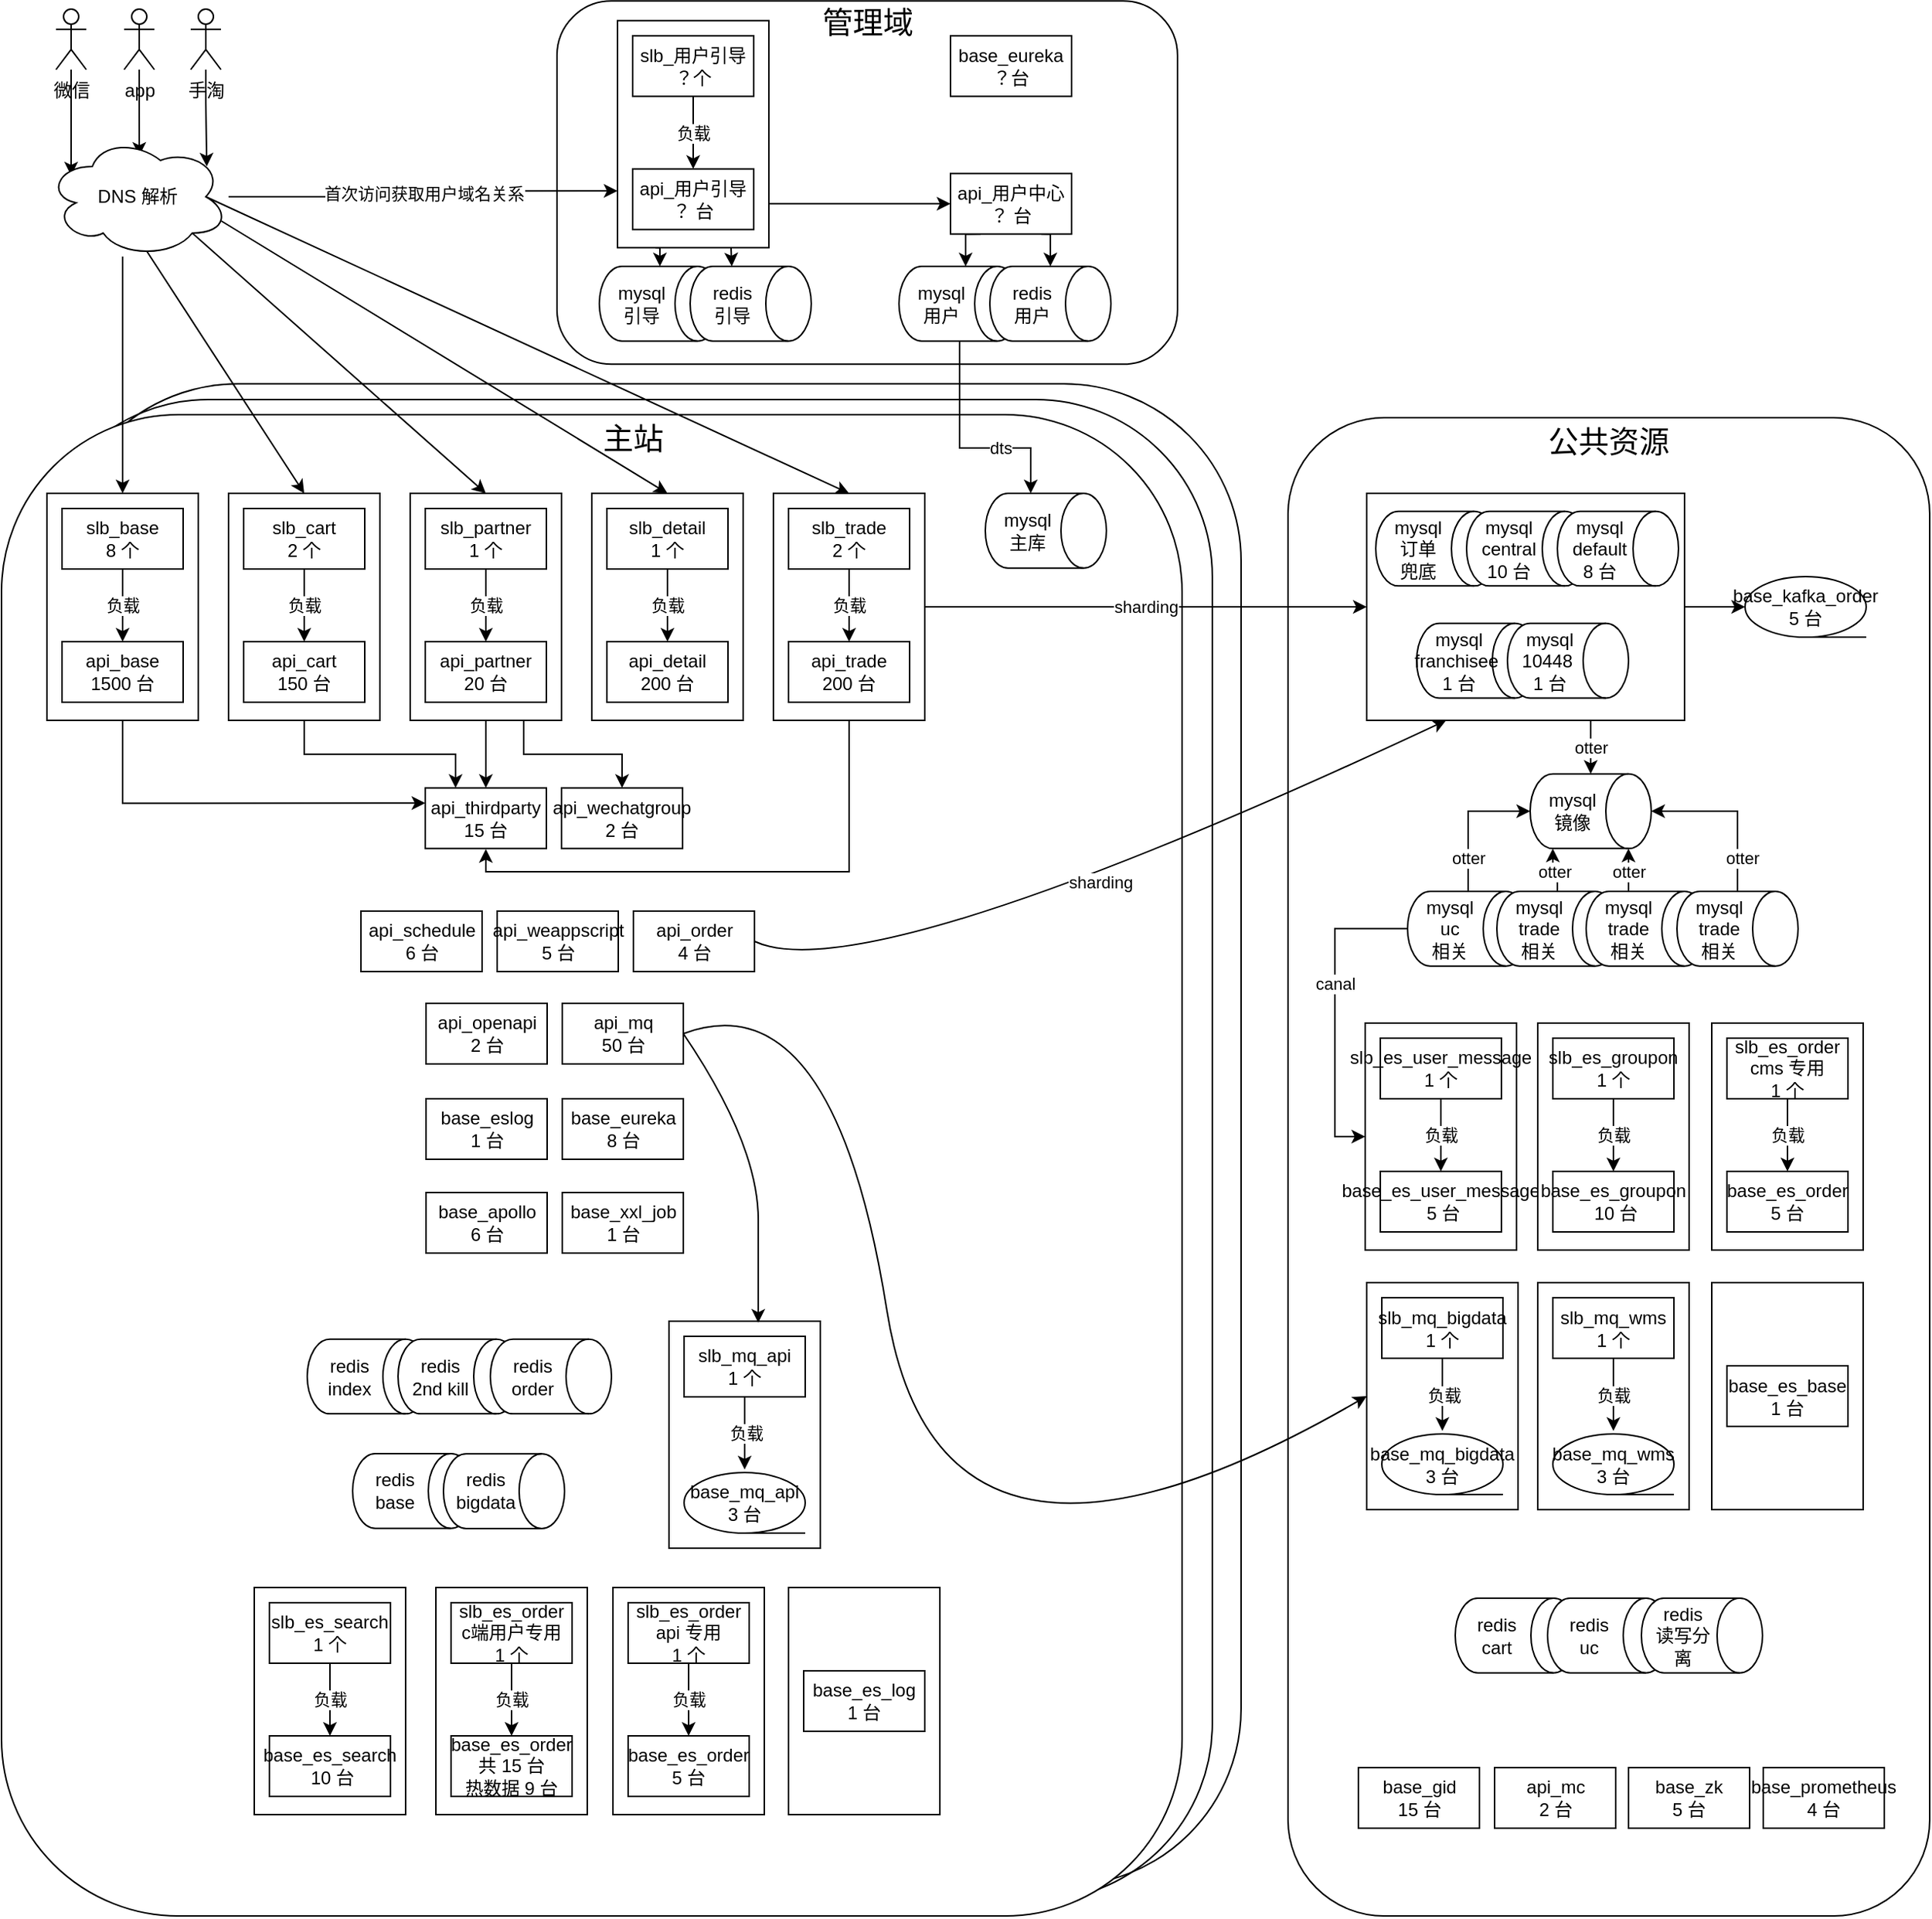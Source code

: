 <mxfile version="14.1.8" type="device"><diagram id="a57RI5fv_OcqidGW07N1" name="第 1 页"><mxGraphModel dx="434" dy="3638" grid="1" gridSize="10" guides="1" tooltips="1" connect="1" arrows="1" fold="1" page="1" pageScale="1" pageWidth="4681" pageHeight="3300" math="0" shadow="0"><root><mxCell id="0"/><mxCell id="1" parent="0"/><mxCell id="tDLRPtOJpdedelSxTpPH-232" value="" style="rounded=1;whiteSpace=wrap;html=1;strokeWidth=1;fillColor=none;" parent="1" vertex="1"><mxGeometry x="119" y="117.67" width="780" height="992.33" as="geometry"/></mxCell><mxCell id="tDLRPtOJpdedelSxTpPH-231" value="" style="rounded=1;whiteSpace=wrap;html=1;strokeWidth=1;fillColor=none;" parent="1" vertex="1"><mxGeometry x="100" y="128" width="780" height="992" as="geometry"/></mxCell><mxCell id="tDLRPtOJpdedelSxTpPH-229" value="" style="rounded=1;whiteSpace=wrap;html=1;strokeWidth=1;" parent="1" vertex="1"><mxGeometry x="80" y="138" width="780" height="992" as="geometry"/></mxCell><mxCell id="tDLRPtOJpdedelSxTpPH-225" value="" style="rounded=1;whiteSpace=wrap;html=1;strokeWidth=1;" parent="1" vertex="1"><mxGeometry x="930" y="140" width="424" height="990" as="geometry"/></mxCell><mxCell id="tDLRPtOJpdedelSxTpPH-36" value="" style="group" parent="1" vertex="1" connectable="0"><mxGeometry x="982" y="190" width="210" height="150" as="geometry"/></mxCell><mxCell id="tDLRPtOJpdedelSxTpPH-34" value="" style="rounded=0;whiteSpace=wrap;html=1;" parent="tDLRPtOJpdedelSxTpPH-36" vertex="1"><mxGeometry width="210" height="150" as="geometry"/></mxCell><mxCell id="tDLRPtOJpdedelSxTpPH-29" value="mysql&lt;br&gt;订单&lt;br&gt;兜底" style="shape=cylinder3;whiteSpace=wrap;html=1;boundedLbl=1;backgroundOutline=1;size=15;direction=south;" parent="tDLRPtOJpdedelSxTpPH-36" vertex="1"><mxGeometry x="6" y="11.842" width="80" height="49.342" as="geometry"/></mxCell><mxCell id="tDLRPtOJpdedelSxTpPH-30" value="mysql&lt;br&gt;central&lt;br&gt;10 台" style="shape=cylinder3;whiteSpace=wrap;html=1;boundedLbl=1;backgroundOutline=1;size=15;direction=south;" parent="tDLRPtOJpdedelSxTpPH-36" vertex="1"><mxGeometry x="66" y="11.842" width="80" height="49.342" as="geometry"/></mxCell><mxCell id="tDLRPtOJpdedelSxTpPH-31" value="mysql&lt;br&gt;default &lt;br&gt;8 台" style="shape=cylinder3;whiteSpace=wrap;html=1;boundedLbl=1;backgroundOutline=1;size=15;direction=south;" parent="tDLRPtOJpdedelSxTpPH-36" vertex="1"><mxGeometry x="126" y="11.842" width="80" height="49.342" as="geometry"/></mxCell><mxCell id="tDLRPtOJpdedelSxTpPH-32" value="mysql&lt;br&gt;franchisee&amp;nbsp;&lt;br&gt;1 台" style="shape=cylinder3;whiteSpace=wrap;html=1;boundedLbl=1;backgroundOutline=1;size=15;direction=south;" parent="tDLRPtOJpdedelSxTpPH-36" vertex="1"><mxGeometry x="33" y="85.855" width="80" height="49.342" as="geometry"/></mxCell><mxCell id="tDLRPtOJpdedelSxTpPH-33" value="mysql&lt;br&gt;10448&amp;nbsp;&lt;br&gt;1 台" style="shape=cylinder3;whiteSpace=wrap;html=1;boundedLbl=1;backgroundOutline=1;size=15;direction=south;" parent="tDLRPtOJpdedelSxTpPH-36" vertex="1"><mxGeometry x="93" y="85.855" width="80" height="49.342" as="geometry"/></mxCell><mxCell id="tDLRPtOJpdedelSxTpPH-37" value="" style="group" parent="1" vertex="1" connectable="0"><mxGeometry x="110" y="190" width="100" height="150" as="geometry"/></mxCell><mxCell id="tDLRPtOJpdedelSxTpPH-1" value="" style="rounded=0;whiteSpace=wrap;html=1;" parent="tDLRPtOJpdedelSxTpPH-37" vertex="1"><mxGeometry width="100" height="150" as="geometry"/></mxCell><mxCell id="tDLRPtOJpdedelSxTpPH-4" value="slb_base&lt;br&gt;8 个" style="rounded=0;whiteSpace=wrap;html=1;" parent="tDLRPtOJpdedelSxTpPH-37" vertex="1"><mxGeometry x="10" y="10" width="80" height="40" as="geometry"/></mxCell><mxCell id="tDLRPtOJpdedelSxTpPH-5" value="api_base&lt;br&gt;1500 台" style="rounded=0;whiteSpace=wrap;html=1;" parent="tDLRPtOJpdedelSxTpPH-37" vertex="1"><mxGeometry x="10" y="98" width="80" height="40" as="geometry"/></mxCell><mxCell id="tDLRPtOJpdedelSxTpPH-7" value="负载" style="edgeStyle=orthogonalEdgeStyle;rounded=0;orthogonalLoop=1;jettySize=auto;html=1;exitX=0.5;exitY=1;exitDx=0;exitDy=0;" parent="tDLRPtOJpdedelSxTpPH-37" source="tDLRPtOJpdedelSxTpPH-4" target="tDLRPtOJpdedelSxTpPH-5" edge="1"><mxGeometry relative="1" as="geometry"/></mxCell><mxCell id="tDLRPtOJpdedelSxTpPH-38" value="" style="group" parent="1" vertex="1" connectable="0"><mxGeometry x="230" y="190" width="100" height="150" as="geometry"/></mxCell><mxCell id="tDLRPtOJpdedelSxTpPH-17" value="" style="rounded=0;whiteSpace=wrap;html=1;" parent="tDLRPtOJpdedelSxTpPH-38" vertex="1"><mxGeometry width="100" height="150" as="geometry"/></mxCell><mxCell id="tDLRPtOJpdedelSxTpPH-19" value="slb_cart&lt;br&gt;2 个" style="rounded=0;whiteSpace=wrap;html=1;" parent="tDLRPtOJpdedelSxTpPH-38" vertex="1"><mxGeometry x="10" y="10" width="80" height="40" as="geometry"/></mxCell><mxCell id="tDLRPtOJpdedelSxTpPH-20" value="api_cart&lt;br&gt;150 台" style="rounded=0;whiteSpace=wrap;html=1;" parent="tDLRPtOJpdedelSxTpPH-38" vertex="1"><mxGeometry x="10" y="98" width="80" height="40" as="geometry"/></mxCell><mxCell id="tDLRPtOJpdedelSxTpPH-18" value="负载" style="edgeStyle=orthogonalEdgeStyle;rounded=0;orthogonalLoop=1;jettySize=auto;html=1;exitX=0.5;exitY=1;exitDx=0;exitDy=0;" parent="tDLRPtOJpdedelSxTpPH-38" source="tDLRPtOJpdedelSxTpPH-19" target="tDLRPtOJpdedelSxTpPH-20" edge="1"><mxGeometry relative="1" as="geometry"/></mxCell><mxCell id="tDLRPtOJpdedelSxTpPH-39" value="" style="group" parent="1" vertex="1" connectable="0"><mxGeometry x="350" y="190" width="100" height="150" as="geometry"/></mxCell><mxCell id="tDLRPtOJpdedelSxTpPH-21" value="" style="rounded=0;whiteSpace=wrap;html=1;" parent="tDLRPtOJpdedelSxTpPH-39" vertex="1"><mxGeometry width="100" height="150" as="geometry"/></mxCell><mxCell id="tDLRPtOJpdedelSxTpPH-23" value="slb_partner&lt;br&gt;1 个" style="rounded=0;whiteSpace=wrap;html=1;" parent="tDLRPtOJpdedelSxTpPH-39" vertex="1"><mxGeometry x="10" y="10" width="80" height="40" as="geometry"/></mxCell><mxCell id="tDLRPtOJpdedelSxTpPH-24" value="api_partner&lt;br&gt;20 台" style="rounded=0;whiteSpace=wrap;html=1;" parent="tDLRPtOJpdedelSxTpPH-39" vertex="1"><mxGeometry x="10" y="98" width="80" height="40" as="geometry"/></mxCell><mxCell id="tDLRPtOJpdedelSxTpPH-22" value="负载" style="edgeStyle=orthogonalEdgeStyle;rounded=0;orthogonalLoop=1;jettySize=auto;html=1;exitX=0.5;exitY=1;exitDx=0;exitDy=0;" parent="tDLRPtOJpdedelSxTpPH-39" source="tDLRPtOJpdedelSxTpPH-23" target="tDLRPtOJpdedelSxTpPH-24" edge="1"><mxGeometry relative="1" as="geometry"/></mxCell><mxCell id="tDLRPtOJpdedelSxTpPH-40" value="" style="group" parent="1" vertex="1" connectable="0"><mxGeometry x="470" y="190" width="100" height="150" as="geometry"/></mxCell><mxCell id="tDLRPtOJpdedelSxTpPH-25" value="" style="rounded=0;whiteSpace=wrap;html=1;" parent="tDLRPtOJpdedelSxTpPH-40" vertex="1"><mxGeometry width="100" height="150" as="geometry"/></mxCell><mxCell id="tDLRPtOJpdedelSxTpPH-27" value="slb_detail&lt;br&gt;1 个" style="rounded=0;whiteSpace=wrap;html=1;" parent="tDLRPtOJpdedelSxTpPH-40" vertex="1"><mxGeometry x="10" y="10" width="80" height="40" as="geometry"/></mxCell><mxCell id="tDLRPtOJpdedelSxTpPH-28" value="api_detail&lt;br&gt;200 台" style="rounded=0;whiteSpace=wrap;html=1;" parent="tDLRPtOJpdedelSxTpPH-40" vertex="1"><mxGeometry x="10" y="98" width="80" height="40" as="geometry"/></mxCell><mxCell id="tDLRPtOJpdedelSxTpPH-26" value="负载" style="edgeStyle=orthogonalEdgeStyle;rounded=0;orthogonalLoop=1;jettySize=auto;html=1;exitX=0.5;exitY=1;exitDx=0;exitDy=0;" parent="tDLRPtOJpdedelSxTpPH-40" source="tDLRPtOJpdedelSxTpPH-27" target="tDLRPtOJpdedelSxTpPH-28" edge="1"><mxGeometry relative="1" as="geometry"/></mxCell><mxCell id="tDLRPtOJpdedelSxTpPH-41" value="" style="group" parent="1" vertex="1" connectable="0"><mxGeometry x="590" y="190" width="100" height="150" as="geometry"/></mxCell><mxCell id="tDLRPtOJpdedelSxTpPH-13" value="" style="rounded=0;whiteSpace=wrap;html=1;" parent="tDLRPtOJpdedelSxTpPH-41" vertex="1"><mxGeometry width="100" height="150" as="geometry"/></mxCell><mxCell id="tDLRPtOJpdedelSxTpPH-15" value="slb_trade&lt;br&gt;2 个" style="rounded=0;whiteSpace=wrap;html=1;" parent="tDLRPtOJpdedelSxTpPH-41" vertex="1"><mxGeometry x="10" y="10" width="80" height="40" as="geometry"/></mxCell><mxCell id="tDLRPtOJpdedelSxTpPH-16" value="api_trade&lt;br&gt;200 台" style="rounded=0;whiteSpace=wrap;html=1;" parent="tDLRPtOJpdedelSxTpPH-41" vertex="1"><mxGeometry x="10" y="98" width="80" height="40" as="geometry"/></mxCell><mxCell id="tDLRPtOJpdedelSxTpPH-14" value="负载" style="edgeStyle=orthogonalEdgeStyle;rounded=0;orthogonalLoop=1;jettySize=auto;html=1;exitX=0.5;exitY=1;exitDx=0;exitDy=0;" parent="tDLRPtOJpdedelSxTpPH-41" source="tDLRPtOJpdedelSxTpPH-15" target="tDLRPtOJpdedelSxTpPH-16" edge="1"><mxGeometry relative="1" as="geometry"/></mxCell><mxCell id="tDLRPtOJpdedelSxTpPH-42" value="sharding" style="endArrow=classic;html=1;exitX=1;exitY=0.5;exitDx=0;exitDy=0;horizontal=1;labelPosition=center;verticalLabelPosition=middle;align=center;verticalAlign=middle;" parent="1" source="tDLRPtOJpdedelSxTpPH-13" target="tDLRPtOJpdedelSxTpPH-34" edge="1"><mxGeometry width="50" height="50" relative="1" as="geometry"><mxPoint x="640" y="370" as="sourcePoint"/><mxPoint x="690" y="320" as="targetPoint"/></mxGeometry></mxCell><mxCell id="tDLRPtOJpdedelSxTpPH-51" value="api_schedule&lt;br&gt;6 台" style="rounded=0;whiteSpace=wrap;html=1;" parent="1" vertex="1"><mxGeometry x="317.5" y="466" width="80" height="40" as="geometry"/></mxCell><mxCell id="tDLRPtOJpdedelSxTpPH-54" value="api_weappscript&lt;br&gt;5 台" style="rounded=0;whiteSpace=wrap;html=1;" parent="1" vertex="1"><mxGeometry x="407.5" y="466" width="80" height="40" as="geometry"/></mxCell><mxCell id="tDLRPtOJpdedelSxTpPH-55" value="api_mq&lt;br&gt;50 台" style="rounded=0;whiteSpace=wrap;html=1;" parent="1" vertex="1"><mxGeometry x="450.5" y="527" width="80" height="40" as="geometry"/></mxCell><mxCell id="tDLRPtOJpdedelSxTpPH-57" value="api_order&lt;br&gt;4 台" style="rounded=0;whiteSpace=wrap;html=1;" parent="1" vertex="1"><mxGeometry x="497.5" y="466" width="80" height="40" as="geometry"/></mxCell><mxCell id="tDLRPtOJpdedelSxTpPH-58" value="api_openapi&lt;br&gt;2 台" style="rounded=0;whiteSpace=wrap;html=1;" parent="1" vertex="1"><mxGeometry x="360.5" y="527" width="80" height="40" as="geometry"/></mxCell><mxCell id="tDLRPtOJpdedelSxTpPH-59" value="base_gid&lt;br&gt;15 台" style="rounded=0;whiteSpace=wrap;html=1;" parent="1" vertex="1"><mxGeometry x="976.5" y="1032" width="80" height="40" as="geometry"/></mxCell><mxCell id="tDLRPtOJpdedelSxTpPH-60" value="api_thirdparty&lt;br&gt;15 台" style="rounded=0;whiteSpace=wrap;html=1;" parent="1" vertex="1"><mxGeometry x="360" y="384.67" width="80" height="40" as="geometry"/></mxCell><mxCell id="tDLRPtOJpdedelSxTpPH-61" value="api_wechatgroup&lt;br&gt;2 台" style="rounded=0;whiteSpace=wrap;html=1;" parent="1" vertex="1"><mxGeometry x="450" y="384.67" width="80" height="40" as="geometry"/></mxCell><mxCell id="tDLRPtOJpdedelSxTpPH-62" value="" style="group" parent="1" vertex="1" connectable="0"><mxGeometry x="367" y="913" width="100" height="150" as="geometry"/></mxCell><mxCell id="tDLRPtOJpdedelSxTpPH-63" value="" style="rounded=0;whiteSpace=wrap;html=1;" parent="tDLRPtOJpdedelSxTpPH-62" vertex="1"><mxGeometry width="100" height="150" as="geometry"/></mxCell><mxCell id="tDLRPtOJpdedelSxTpPH-64" value="slb_es_order&lt;br&gt;c端用户专用&lt;br&gt;1 个" style="rounded=0;whiteSpace=wrap;html=1;" parent="tDLRPtOJpdedelSxTpPH-62" vertex="1"><mxGeometry x="10" y="10" width="80" height="40" as="geometry"/></mxCell><mxCell id="tDLRPtOJpdedelSxTpPH-65" value="base_es_order&lt;br&gt;共 15 台&lt;br&gt;热数据 9 台" style="rounded=0;whiteSpace=wrap;html=1;" parent="tDLRPtOJpdedelSxTpPH-62" vertex="1"><mxGeometry x="10" y="98" width="80" height="40" as="geometry"/></mxCell><mxCell id="tDLRPtOJpdedelSxTpPH-66" value="负载" style="edgeStyle=orthogonalEdgeStyle;rounded=0;orthogonalLoop=1;jettySize=auto;html=1;exitX=0.5;exitY=1;exitDx=0;exitDy=0;" parent="tDLRPtOJpdedelSxTpPH-62" source="tDLRPtOJpdedelSxTpPH-64" target="tDLRPtOJpdedelSxTpPH-65" edge="1"><mxGeometry relative="1" as="geometry"/></mxCell><mxCell id="tDLRPtOJpdedelSxTpPH-68" value="mysql&lt;br&gt;主库" style="shape=cylinder3;whiteSpace=wrap;html=1;boundedLbl=1;backgroundOutline=1;size=15;direction=south;" parent="1" vertex="1"><mxGeometry x="730" y="190.002" width="80" height="49.342" as="geometry"/></mxCell><mxCell id="tDLRPtOJpdedelSxTpPH-236" style="edgeStyle=orthogonalEdgeStyle;rounded=0;orthogonalLoop=1;jettySize=auto;html=1;entryX=0;entryY=0.5;entryDx=0;entryDy=0;" parent="1" source="tDLRPtOJpdedelSxTpPH-69" target="tDLRPtOJpdedelSxTpPH-77" edge="1"><mxGeometry relative="1" as="geometry"><Array as="points"><mxPoint x="961" y="478"/><mxPoint x="961" y="615"/></Array></mxGeometry></mxCell><mxCell id="tDLRPtOJpdedelSxTpPH-237" value="canal" style="edgeLabel;html=1;align=center;verticalAlign=middle;resizable=0;points=[];" parent="tDLRPtOJpdedelSxTpPH-236" vertex="1" connectable="0"><mxGeometry x="-0.172" relative="1" as="geometry"><mxPoint y="-0.7" as="offset"/></mxGeometry></mxCell><mxCell id="LO3yvrlRxjAfo1sC92Jg-7" value="otter" style="edgeStyle=orthogonalEdgeStyle;rounded=0;orthogonalLoop=1;jettySize=auto;html=1;exitX=0;exitY=0.5;exitDx=0;exitDy=0;exitPerimeter=0;entryX=0.5;entryY=1;entryDx=0;entryDy=0;entryPerimeter=0;" parent="1" source="tDLRPtOJpdedelSxTpPH-69" target="tDLRPtOJpdedelSxTpPH-139" edge="1"><mxGeometry x="-0.51" relative="1" as="geometry"><mxPoint y="1" as="offset"/></mxGeometry></mxCell><mxCell id="tDLRPtOJpdedelSxTpPH-69" value="mysql&lt;br&gt;uc&lt;br&gt;相关" style="shape=cylinder3;whiteSpace=wrap;html=1;boundedLbl=1;backgroundOutline=1;size=15;direction=south;" parent="1" vertex="1"><mxGeometry x="1009" y="453.002" width="80" height="49.342" as="geometry"/></mxCell><mxCell id="LO3yvrlRxjAfo1sC92Jg-9" value="otter" style="edgeStyle=orthogonalEdgeStyle;rounded=0;orthogonalLoop=1;jettySize=auto;html=1;exitX=0;exitY=0.5;exitDx=0;exitDy=0;exitPerimeter=0;entryX=1;entryY=1;entryDx=0;entryDy=-15;entryPerimeter=0;" parent="1" source="tDLRPtOJpdedelSxTpPH-70" target="tDLRPtOJpdedelSxTpPH-139" edge="1"><mxGeometry relative="1" as="geometry"><Array as="points"><mxPoint x="1108" y="440"/><mxPoint x="1105" y="440"/></Array></mxGeometry></mxCell><mxCell id="tDLRPtOJpdedelSxTpPH-70" value="mysql&lt;br&gt;trade&lt;br&gt;相关" style="shape=cylinder3;whiteSpace=wrap;html=1;boundedLbl=1;backgroundOutline=1;size=15;direction=south;" parent="1" vertex="1"><mxGeometry x="1068" y="453.002" width="80" height="49.342" as="geometry"/></mxCell><mxCell id="tDLRPtOJpdedelSxTpPH-71" value="" style="group" parent="1" vertex="1" connectable="0"><mxGeometry x="247" y="913" width="100" height="150" as="geometry"/></mxCell><mxCell id="tDLRPtOJpdedelSxTpPH-72" value="" style="rounded=0;whiteSpace=wrap;html=1;" parent="tDLRPtOJpdedelSxTpPH-71" vertex="1"><mxGeometry width="100" height="150" as="geometry"/></mxCell><mxCell id="tDLRPtOJpdedelSxTpPH-73" value="slb_es_search&lt;br&gt;1 个" style="rounded=0;whiteSpace=wrap;html=1;" parent="tDLRPtOJpdedelSxTpPH-71" vertex="1"><mxGeometry x="10" y="10" width="80" height="40" as="geometry"/></mxCell><mxCell id="tDLRPtOJpdedelSxTpPH-74" value="base_es_search&lt;br&gt;&amp;nbsp;10 台" style="rounded=0;whiteSpace=wrap;html=1;" parent="tDLRPtOJpdedelSxTpPH-71" vertex="1"><mxGeometry x="10" y="98" width="80" height="40" as="geometry"/></mxCell><mxCell id="tDLRPtOJpdedelSxTpPH-75" value="负载" style="edgeStyle=orthogonalEdgeStyle;rounded=0;orthogonalLoop=1;jettySize=auto;html=1;exitX=0.5;exitY=1;exitDx=0;exitDy=0;" parent="tDLRPtOJpdedelSxTpPH-71" source="tDLRPtOJpdedelSxTpPH-73" target="tDLRPtOJpdedelSxTpPH-74" edge="1"><mxGeometry relative="1" as="geometry"/></mxCell><mxCell id="tDLRPtOJpdedelSxTpPH-76" value="" style="group" parent="1" vertex="1" connectable="0"><mxGeometry x="981" y="540" width="100" height="150" as="geometry"/></mxCell><mxCell id="LO3yvrlRxjAfo1sC92Jg-14" value="" style="group" parent="tDLRPtOJpdedelSxTpPH-76" vertex="1" connectable="0"><mxGeometry width="100" height="150" as="geometry"/></mxCell><mxCell id="tDLRPtOJpdedelSxTpPH-77" value="" style="rounded=0;whiteSpace=wrap;html=1;" parent="LO3yvrlRxjAfo1sC92Jg-14" vertex="1"><mxGeometry width="100" height="150" as="geometry"/></mxCell><mxCell id="tDLRPtOJpdedelSxTpPH-78" value="slb_es_user_message&lt;br&gt;1 个" style="rounded=0;whiteSpace=wrap;html=1;" parent="LO3yvrlRxjAfo1sC92Jg-14" vertex="1"><mxGeometry x="10" y="10" width="80" height="40" as="geometry"/></mxCell><mxCell id="tDLRPtOJpdedelSxTpPH-79" value="base_es_user_message&lt;br&gt;&amp;nbsp;5 台" style="rounded=0;whiteSpace=wrap;html=1;" parent="LO3yvrlRxjAfo1sC92Jg-14" vertex="1"><mxGeometry x="10" y="98" width="80" height="40" as="geometry"/></mxCell><mxCell id="tDLRPtOJpdedelSxTpPH-80" value="负载" style="edgeStyle=orthogonalEdgeStyle;rounded=0;orthogonalLoop=1;jettySize=auto;html=1;exitX=0.5;exitY=1;exitDx=0;exitDy=0;" parent="LO3yvrlRxjAfo1sC92Jg-14" source="tDLRPtOJpdedelSxTpPH-78" target="tDLRPtOJpdedelSxTpPH-79" edge="1"><mxGeometry relative="1" as="geometry"/></mxCell><mxCell id="tDLRPtOJpdedelSxTpPH-82" value="" style="group" parent="1" vertex="1" connectable="0"><mxGeometry x="1095" y="540" width="100" height="150" as="geometry"/></mxCell><mxCell id="LO3yvrlRxjAfo1sC92Jg-15" value="" style="group" parent="tDLRPtOJpdedelSxTpPH-82" vertex="1" connectable="0"><mxGeometry width="100" height="150" as="geometry"/></mxCell><mxCell id="tDLRPtOJpdedelSxTpPH-83" value="" style="rounded=0;whiteSpace=wrap;html=1;" parent="LO3yvrlRxjAfo1sC92Jg-15" vertex="1"><mxGeometry width="100" height="150" as="geometry"/></mxCell><mxCell id="tDLRPtOJpdedelSxTpPH-84" value="slb_es_groupon&lt;br&gt;1 个" style="rounded=0;whiteSpace=wrap;html=1;" parent="LO3yvrlRxjAfo1sC92Jg-15" vertex="1"><mxGeometry x="10" y="10" width="80" height="40" as="geometry"/></mxCell><mxCell id="tDLRPtOJpdedelSxTpPH-85" value="base_es_groupon&lt;br&gt;&amp;nbsp;10 台" style="rounded=0;whiteSpace=wrap;html=1;" parent="LO3yvrlRxjAfo1sC92Jg-15" vertex="1"><mxGeometry x="10" y="98" width="80" height="40" as="geometry"/></mxCell><mxCell id="tDLRPtOJpdedelSxTpPH-86" value="负载" style="edgeStyle=orthogonalEdgeStyle;rounded=0;orthogonalLoop=1;jettySize=auto;html=1;exitX=0.5;exitY=1;exitDx=0;exitDy=0;" parent="LO3yvrlRxjAfo1sC92Jg-15" source="tDLRPtOJpdedelSxTpPH-84" target="tDLRPtOJpdedelSxTpPH-85" edge="1"><mxGeometry relative="1" as="geometry"/></mxCell><mxCell id="tDLRPtOJpdedelSxTpPH-87" value="base_apollo&lt;br&gt;6 台" style="rounded=0;whiteSpace=wrap;html=1;" parent="1" vertex="1"><mxGeometry x="360.5" y="652" width="80" height="40" as="geometry"/></mxCell><mxCell id="tDLRPtOJpdedelSxTpPH-88" value="base_xxl_job&lt;br&gt;1 台" style="rounded=0;whiteSpace=wrap;html=1;" parent="1" vertex="1"><mxGeometry x="450.5" y="652" width="80" height="40" as="geometry"/></mxCell><mxCell id="tDLRPtOJpdedelSxTpPH-90" value="base_eureka&lt;br&gt;8 台" style="rounded=0;whiteSpace=wrap;html=1;" parent="1" vertex="1"><mxGeometry x="450.5" y="590" width="80" height="40" as="geometry"/></mxCell><mxCell id="tDLRPtOJpdedelSxTpPH-91" value="base_eslog&lt;br&gt;1 台" style="rounded=0;whiteSpace=wrap;html=1;" parent="1" vertex="1"><mxGeometry x="360.5" y="590" width="80" height="40" as="geometry"/></mxCell><mxCell id="tDLRPtOJpdedelSxTpPH-93" value="" style="group" parent="1" vertex="1" connectable="0"><mxGeometry x="672" y="917" width="100" height="150" as="geometry"/></mxCell><mxCell id="LO3yvrlRxjAfo1sC92Jg-1" value="" style="group" parent="tDLRPtOJpdedelSxTpPH-93" vertex="1" connectable="0"><mxGeometry x="-151" y="-180" width="100" height="150" as="geometry"/></mxCell><mxCell id="tDLRPtOJpdedelSxTpPH-94" value="" style="rounded=0;whiteSpace=wrap;html=1;" parent="LO3yvrlRxjAfo1sC92Jg-1" vertex="1"><mxGeometry width="100" height="150" as="geometry"/></mxCell><mxCell id="tDLRPtOJpdedelSxTpPH-95" value="slb_mq_api&lt;br&gt;1 个" style="rounded=0;whiteSpace=wrap;html=1;" parent="LO3yvrlRxjAfo1sC92Jg-1" vertex="1"><mxGeometry x="10" y="10" width="80" height="40" as="geometry"/></mxCell><mxCell id="tDLRPtOJpdedelSxTpPH-97" value="负载" style="edgeStyle=orthogonalEdgeStyle;rounded=0;orthogonalLoop=1;jettySize=auto;html=1;exitX=0.5;exitY=1;exitDx=0;exitDy=0;" parent="LO3yvrlRxjAfo1sC92Jg-1" source="tDLRPtOJpdedelSxTpPH-95" edge="1"><mxGeometry relative="1" as="geometry"><mxPoint x="50" y="98" as="targetPoint"/></mxGeometry></mxCell><mxCell id="tDLRPtOJpdedelSxTpPH-109" value="&lt;span&gt;base_mq_api&lt;/span&gt;&lt;br&gt;&lt;span&gt;3 台&lt;/span&gt;" style="strokeWidth=1;html=1;shape=mxgraph.flowchart.sequential_data;whiteSpace=wrap;" parent="LO3yvrlRxjAfo1sC92Jg-1" vertex="1"><mxGeometry x="10" y="100" width="80" height="40" as="geometry"/></mxCell><mxCell id="tDLRPtOJpdedelSxTpPH-99" value="" style="group" parent="1" vertex="1" connectable="0"><mxGeometry x="1095" y="711.52" width="100" height="150" as="geometry"/></mxCell><mxCell id="tDLRPtOJpdedelSxTpPH-100" value="" style="rounded=0;whiteSpace=wrap;html=1;" parent="tDLRPtOJpdedelSxTpPH-99" vertex="1"><mxGeometry width="100" height="150" as="geometry"/></mxCell><mxCell id="tDLRPtOJpdedelSxTpPH-101" value="slb_mq_wms&lt;br&gt;1 个" style="rounded=0;whiteSpace=wrap;html=1;" parent="tDLRPtOJpdedelSxTpPH-99" vertex="1"><mxGeometry x="10" y="10" width="80" height="40" as="geometry"/></mxCell><mxCell id="tDLRPtOJpdedelSxTpPH-103" value="负载" style="edgeStyle=orthogonalEdgeStyle;rounded=0;orthogonalLoop=1;jettySize=auto;html=1;exitX=0.5;exitY=1;exitDx=0;exitDy=0;" parent="tDLRPtOJpdedelSxTpPH-99" source="tDLRPtOJpdedelSxTpPH-101" edge="1"><mxGeometry relative="1" as="geometry"><mxPoint x="50" y="98" as="targetPoint"/></mxGeometry></mxCell><mxCell id="tDLRPtOJpdedelSxTpPH-112" value="base_mq_wms&lt;br&gt;3 台" style="strokeWidth=1;html=1;shape=mxgraph.flowchart.sequential_data;whiteSpace=wrap;" parent="tDLRPtOJpdedelSxTpPH-99" vertex="1"><mxGeometry x="10" y="100" width="80" height="40" as="geometry"/></mxCell><mxCell id="tDLRPtOJpdedelSxTpPH-104" value="" style="group" parent="1" vertex="1" connectable="0"><mxGeometry x="982" y="711.5" width="100" height="167" as="geometry"/></mxCell><mxCell id="tDLRPtOJpdedelSxTpPH-105" value="" style="rounded=0;whiteSpace=wrap;html=1;" parent="tDLRPtOJpdedelSxTpPH-104" vertex="1"><mxGeometry width="100" height="150" as="geometry"/></mxCell><mxCell id="tDLRPtOJpdedelSxTpPH-106" value="slb_mq_bigdata&lt;br&gt;1 个" style="rounded=0;whiteSpace=wrap;html=1;" parent="tDLRPtOJpdedelSxTpPH-104" vertex="1"><mxGeometry x="10" y="10" width="80" height="40" as="geometry"/></mxCell><mxCell id="tDLRPtOJpdedelSxTpPH-108" value="负载" style="edgeStyle=orthogonalEdgeStyle;rounded=0;orthogonalLoop=1;jettySize=auto;html=1;exitX=0.5;exitY=1;exitDx=0;exitDy=0;" parent="tDLRPtOJpdedelSxTpPH-104" source="tDLRPtOJpdedelSxTpPH-106" edge="1"><mxGeometry relative="1" as="geometry"><mxPoint x="50" y="98" as="targetPoint"/></mxGeometry></mxCell><mxCell id="tDLRPtOJpdedelSxTpPH-113" value="base_mq_bigdata&lt;br&gt;3 台" style="strokeWidth=1;html=1;shape=mxgraph.flowchart.sequential_data;whiteSpace=wrap;" parent="tDLRPtOJpdedelSxTpPH-104" vertex="1"><mxGeometry x="10" y="100" width="80" height="40" as="geometry"/></mxCell><mxCell id="tDLRPtOJpdedelSxTpPH-139" value="mysql&lt;br&gt;镜像" style="shape=cylinder3;whiteSpace=wrap;html=1;boundedLbl=1;backgroundOutline=1;size=15;direction=south;" parent="1" vertex="1"><mxGeometry x="1090" y="375.332" width="80" height="49.342" as="geometry"/></mxCell><mxCell id="tDLRPtOJpdedelSxTpPH-147" value="" style="group" parent="1" vertex="1" connectable="0"><mxGeometry x="484" y="913" width="100" height="150" as="geometry"/></mxCell><mxCell id="tDLRPtOJpdedelSxTpPH-148" value="" style="rounded=0;whiteSpace=wrap;html=1;" parent="tDLRPtOJpdedelSxTpPH-147" vertex="1"><mxGeometry width="100" height="150" as="geometry"/></mxCell><mxCell id="tDLRPtOJpdedelSxTpPH-149" value="slb_es_order&lt;br&gt;api 专用&lt;br&gt;1 个" style="rounded=0;whiteSpace=wrap;html=1;" parent="tDLRPtOJpdedelSxTpPH-147" vertex="1"><mxGeometry x="10" y="10" width="80" height="40" as="geometry"/></mxCell><mxCell id="tDLRPtOJpdedelSxTpPH-150" value="base_es_order&lt;br&gt;5 台" style="rounded=0;whiteSpace=wrap;html=1;" parent="tDLRPtOJpdedelSxTpPH-147" vertex="1"><mxGeometry x="10" y="98" width="80" height="40" as="geometry"/></mxCell><mxCell id="tDLRPtOJpdedelSxTpPH-151" value="负载" style="edgeStyle=orthogonalEdgeStyle;rounded=0;orthogonalLoop=1;jettySize=auto;html=1;exitX=0.5;exitY=1;exitDx=0;exitDy=0;" parent="tDLRPtOJpdedelSxTpPH-147" source="tDLRPtOJpdedelSxTpPH-149" target="tDLRPtOJpdedelSxTpPH-150" edge="1"><mxGeometry relative="1" as="geometry"/></mxCell><mxCell id="tDLRPtOJpdedelSxTpPH-152" value="" style="group" parent="1" vertex="1" connectable="0"><mxGeometry x="1210" y="540" width="100" height="150" as="geometry"/></mxCell><mxCell id="tDLRPtOJpdedelSxTpPH-153" value="" style="rounded=0;whiteSpace=wrap;html=1;" parent="tDLRPtOJpdedelSxTpPH-152" vertex="1"><mxGeometry width="100" height="150" as="geometry"/></mxCell><mxCell id="tDLRPtOJpdedelSxTpPH-154" value="slb_es_order&lt;br&gt;cms 专用&lt;br&gt;1 个" style="rounded=0;whiteSpace=wrap;html=1;" parent="tDLRPtOJpdedelSxTpPH-152" vertex="1"><mxGeometry x="10" y="10" width="80" height="40" as="geometry"/></mxCell><mxCell id="tDLRPtOJpdedelSxTpPH-155" value="base_es_order&lt;br&gt;5 台" style="rounded=0;whiteSpace=wrap;html=1;" parent="tDLRPtOJpdedelSxTpPH-152" vertex="1"><mxGeometry x="10" y="98" width="80" height="40" as="geometry"/></mxCell><mxCell id="tDLRPtOJpdedelSxTpPH-156" value="负载" style="edgeStyle=orthogonalEdgeStyle;rounded=0;orthogonalLoop=1;jettySize=auto;html=1;exitX=0.5;exitY=1;exitDx=0;exitDy=0;" parent="tDLRPtOJpdedelSxTpPH-152" source="tDLRPtOJpdedelSxTpPH-154" target="tDLRPtOJpdedelSxTpPH-155" edge="1"><mxGeometry relative="1" as="geometry"/></mxCell><mxCell id="tDLRPtOJpdedelSxTpPH-158" value="&lt;span&gt;base_kafka_order&lt;/span&gt;&lt;br&gt;&lt;span&gt;5 台&lt;/span&gt;" style="strokeWidth=1;html=1;shape=mxgraph.flowchart.sequential_data;whiteSpace=wrap;" parent="1" vertex="1"><mxGeometry x="1232" y="245" width="80" height="40" as="geometry"/></mxCell><mxCell id="tDLRPtOJpdedelSxTpPH-159" style="edgeStyle=orthogonalEdgeStyle;rounded=0;orthogonalLoop=1;jettySize=auto;html=1;exitX=1;exitY=0.5;exitDx=0;exitDy=0;entryX=0;entryY=0.5;entryDx=0;entryDy=0;entryPerimeter=0;" parent="1" source="tDLRPtOJpdedelSxTpPH-34" target="tDLRPtOJpdedelSxTpPH-158" edge="1"><mxGeometry relative="1" as="geometry"/></mxCell><mxCell id="tDLRPtOJpdedelSxTpPH-168" style="edgeStyle=orthogonalEdgeStyle;rounded=0;orthogonalLoop=1;jettySize=auto;html=1;exitX=0.5;exitY=1;exitDx=0;exitDy=0;entryX=0;entryY=0.25;entryDx=0;entryDy=0;" parent="1" source="tDLRPtOJpdedelSxTpPH-1" target="tDLRPtOJpdedelSxTpPH-60" edge="1"><mxGeometry relative="1" as="geometry"/></mxCell><mxCell id="tDLRPtOJpdedelSxTpPH-169" style="edgeStyle=orthogonalEdgeStyle;rounded=0;orthogonalLoop=1;jettySize=auto;html=1;exitX=0.5;exitY=1;exitDx=0;exitDy=0;entryX=0.25;entryY=0;entryDx=0;entryDy=0;" parent="1" source="tDLRPtOJpdedelSxTpPH-17" target="tDLRPtOJpdedelSxTpPH-60" edge="1"><mxGeometry relative="1" as="geometry"/></mxCell><mxCell id="tDLRPtOJpdedelSxTpPH-171" style="edgeStyle=orthogonalEdgeStyle;rounded=0;orthogonalLoop=1;jettySize=auto;html=1;exitX=0.5;exitY=1;exitDx=0;exitDy=0;entryX=0.5;entryY=0;entryDx=0;entryDy=0;" parent="1" source="tDLRPtOJpdedelSxTpPH-21" target="tDLRPtOJpdedelSxTpPH-60" edge="1"><mxGeometry relative="1" as="geometry"/></mxCell><mxCell id="tDLRPtOJpdedelSxTpPH-173" style="edgeStyle=orthogonalEdgeStyle;rounded=0;orthogonalLoop=1;jettySize=auto;html=1;exitX=0.75;exitY=1;exitDx=0;exitDy=0;" parent="1" source="tDLRPtOJpdedelSxTpPH-13" edge="1"><mxGeometry relative="1" as="geometry"><mxPoint x="400" y="425" as="targetPoint"/><Array as="points"><mxPoint x="640" y="340"/><mxPoint x="640" y="440"/><mxPoint x="400" y="440"/></Array></mxGeometry></mxCell><mxCell id="tDLRPtOJpdedelSxTpPH-174" style="edgeStyle=orthogonalEdgeStyle;rounded=0;orthogonalLoop=1;jettySize=auto;html=1;exitX=0.75;exitY=1;exitDx=0;exitDy=0;entryX=0.5;entryY=0;entryDx=0;entryDy=0;" parent="1" source="tDLRPtOJpdedelSxTpPH-21" target="tDLRPtOJpdedelSxTpPH-61" edge="1"><mxGeometry relative="1" as="geometry"/></mxCell><mxCell id="tDLRPtOJpdedelSxTpPH-176" value="sharding" style="curved=1;endArrow=classic;html=1;exitX=1;exitY=0.5;exitDx=0;exitDy=0;entryX=0.25;entryY=1;entryDx=0;entryDy=0;" parent="1" source="tDLRPtOJpdedelSxTpPH-57" target="tDLRPtOJpdedelSxTpPH-34" edge="1"><mxGeometry width="50" height="50" relative="1" as="geometry"><mxPoint x="620" y="550" as="sourcePoint"/><mxPoint x="670" y="500" as="targetPoint"/><Array as="points"><mxPoint x="650" y="520"/></Array></mxGeometry></mxCell><mxCell id="tDLRPtOJpdedelSxTpPH-177" value="" style="curved=1;endArrow=classic;html=1;exitX=1;exitY=0.5;exitDx=0;exitDy=0;entryX=0.59;entryY=0.007;entryDx=0;entryDy=0;entryPerimeter=0;" parent="1" source="tDLRPtOJpdedelSxTpPH-55" target="tDLRPtOJpdedelSxTpPH-94" edge="1"><mxGeometry width="50" height="50" relative="1" as="geometry"><mxPoint x="620" y="550" as="sourcePoint"/><mxPoint x="670" y="500" as="targetPoint"/><Array as="points"><mxPoint x="580" y="620"/><mxPoint x="580" y="720"/></Array></mxGeometry></mxCell><mxCell id="tDLRPtOJpdedelSxTpPH-178" value="" style="curved=1;endArrow=classic;html=1;exitX=1;exitY=0.5;exitDx=0;exitDy=0;entryX=0;entryY=0.5;entryDx=0;entryDy=0;" parent="1" source="tDLRPtOJpdedelSxTpPH-55" target="tDLRPtOJpdedelSxTpPH-105" edge="1"><mxGeometry width="50" height="50" relative="1" as="geometry"><mxPoint x="540" y="567" as="sourcePoint"/><mxPoint x="740" y="1065" as="targetPoint"/><Array as="points"><mxPoint x="630" y="510"/><mxPoint x="700" y="950"/></Array></mxGeometry></mxCell><mxCell id="tDLRPtOJpdedelSxTpPH-179" value="base_prometheus&lt;br&gt;4 台" style="rounded=0;whiteSpace=wrap;html=1;" parent="1" vertex="1"><mxGeometry x="1244" y="1032" width="80" height="40" as="geometry"/></mxCell><mxCell id="tDLRPtOJpdedelSxTpPH-182" style="edgeStyle=orthogonalEdgeStyle;rounded=0;orthogonalLoop=1;jettySize=auto;html=1;" parent="1" source="tDLRPtOJpdedelSxTpPH-180" edge="1"><mxGeometry relative="1" as="geometry"><mxPoint x="126" y="-20" as="targetPoint"/></mxGeometry></mxCell><mxCell id="tDLRPtOJpdedelSxTpPH-180" value="微信" style="shape=umlActor;verticalLabelPosition=bottom;verticalAlign=top;html=1;outlineConnect=0;strokeWidth=1;" parent="1" vertex="1"><mxGeometry x="116" y="-130" width="20" height="40" as="geometry"/></mxCell><mxCell id="tDLRPtOJpdedelSxTpPH-213" style="edgeStyle=orthogonalEdgeStyle;rounded=0;orthogonalLoop=1;jettySize=auto;html=1;" parent="1" source="tDLRPtOJpdedelSxTpPH-181" edge="1"><mxGeometry relative="1" as="geometry"><mxPoint x="160" y="190" as="targetPoint"/><Array as="points"><mxPoint x="160" y="110"/><mxPoint x="160" y="110"/></Array></mxGeometry></mxCell><mxCell id="tDLRPtOJpdedelSxTpPH-194" style="edgeStyle=orthogonalEdgeStyle;rounded=0;orthogonalLoop=1;jettySize=auto;html=1;entryX=0.88;entryY=0.25;entryDx=0;entryDy=0;entryPerimeter=0;" parent="1" source="tDLRPtOJpdedelSxTpPH-188" target="tDLRPtOJpdedelSxTpPH-181" edge="1"><mxGeometry relative="1" as="geometry"/></mxCell><mxCell id="tDLRPtOJpdedelSxTpPH-188" value="手淘" style="shape=umlActor;verticalLabelPosition=bottom;verticalAlign=top;html=1;outlineConnect=0;strokeWidth=1;" parent="1" vertex="1"><mxGeometry x="205" y="-130" width="20" height="40" as="geometry"/></mxCell><mxCell id="tDLRPtOJpdedelSxTpPH-212" value="" style="edgeStyle=orthogonalEdgeStyle;rounded=0;orthogonalLoop=1;jettySize=auto;html=1;entryX=0.467;entryY=0.05;entryDx=0;entryDy=0;entryPerimeter=0;" parent="1" source="tDLRPtOJpdedelSxTpPH-189" edge="1"><mxGeometry relative="1" as="geometry"><mxPoint x="171.04" y="-33" as="targetPoint"/></mxGeometry></mxCell><mxCell id="tDLRPtOJpdedelSxTpPH-189" value="app" style="shape=umlActor;verticalLabelPosition=bottom;verticalAlign=top;html=1;outlineConnect=0;strokeWidth=1;" parent="1" vertex="1"><mxGeometry x="161" y="-130" width="20" height="40" as="geometry"/></mxCell><mxCell id="tDLRPtOJpdedelSxTpPH-196" value="" style="group" parent="1" vertex="1" connectable="0"><mxGeometry x="487" y="-45.33" width="380" height="150" as="geometry"/></mxCell><mxCell id="LO3yvrlRxjAfo1sC92Jg-33" value="" style="rounded=1;whiteSpace=wrap;html=1;fillColor=#ffffff;" parent="tDLRPtOJpdedelSxTpPH-196" vertex="1"><mxGeometry x="-40" y="-90" width="410" height="240" as="geometry"/></mxCell><mxCell id="LO3yvrlRxjAfo1sC92Jg-57" style="edgeStyle=orthogonalEdgeStyle;rounded=0;orthogonalLoop=1;jettySize=auto;html=1;exitX=0.25;exitY=1;exitDx=0;exitDy=0;entryX=0;entryY=0.5;entryDx=0;entryDy=0;entryPerimeter=0;" parent="tDLRPtOJpdedelSxTpPH-196" source="tDLRPtOJpdedelSxTpPH-197" target="LO3yvrlRxjAfo1sC92Jg-51" edge="1"><mxGeometry relative="1" as="geometry"/></mxCell><mxCell id="LO3yvrlRxjAfo1sC92Jg-58" style="edgeStyle=orthogonalEdgeStyle;rounded=0;orthogonalLoop=1;jettySize=auto;html=1;exitX=0.75;exitY=1;exitDx=0;exitDy=0;entryX=0;entryY=0;entryDx=0;entryDy=52.5;entryPerimeter=0;" parent="tDLRPtOJpdedelSxTpPH-196" source="tDLRPtOJpdedelSxTpPH-197" target="LO3yvrlRxjAfo1sC92Jg-52" edge="1"><mxGeometry relative="1" as="geometry"/></mxCell><mxCell id="tDLRPtOJpdedelSxTpPH-197" value="" style="rounded=0;whiteSpace=wrap;html=1;" parent="tDLRPtOJpdedelSxTpPH-196" vertex="1"><mxGeometry y="-77" width="100" height="150" as="geometry"/></mxCell><mxCell id="tDLRPtOJpdedelSxTpPH-198" value="slb_用户引导&lt;br&gt;？个" style="rounded=0;whiteSpace=wrap;html=1;" parent="tDLRPtOJpdedelSxTpPH-196" vertex="1"><mxGeometry x="10" y="-67" width="80" height="40" as="geometry"/></mxCell><mxCell id="tDLRPtOJpdedelSxTpPH-199" value="api_用户引导&lt;br&gt;？ 台" style="rounded=0;whiteSpace=wrap;html=1;" parent="tDLRPtOJpdedelSxTpPH-196" vertex="1"><mxGeometry x="10" y="21" width="80" height="40" as="geometry"/></mxCell><mxCell id="tDLRPtOJpdedelSxTpPH-200" value="负载" style="edgeStyle=orthogonalEdgeStyle;rounded=0;orthogonalLoop=1;jettySize=auto;html=1;exitX=0.5;exitY=1;exitDx=0;exitDy=0;" parent="tDLRPtOJpdedelSxTpPH-196" source="tDLRPtOJpdedelSxTpPH-198" target="tDLRPtOJpdedelSxTpPH-199" edge="1"><mxGeometry relative="1" as="geometry"/></mxCell><mxCell id="LO3yvrlRxjAfo1sC92Jg-51" value="mysql&lt;br&gt;引导" style="shape=cylinder3;whiteSpace=wrap;html=1;boundedLbl=1;backgroundOutline=1;size=15;direction=south;" parent="tDLRPtOJpdedelSxTpPH-196" vertex="1"><mxGeometry x="-12" y="85.332" width="80" height="49.342" as="geometry"/></mxCell><mxCell id="LO3yvrlRxjAfo1sC92Jg-52" value="redis&lt;br&gt;引导" style="shape=cylinder3;whiteSpace=wrap;html=1;boundedLbl=1;backgroundOutline=1;size=15;direction=south;" parent="tDLRPtOJpdedelSxTpPH-196" vertex="1"><mxGeometry x="48" y="85.332" width="80" height="49.342" as="geometry"/></mxCell><mxCell id="tDLRPtOJpdedelSxTpPH-201" value="mysql&lt;br&gt;用户" style="shape=cylinder3;whiteSpace=wrap;html=1;boundedLbl=1;backgroundOutline=1;size=15;direction=south;" parent="tDLRPtOJpdedelSxTpPH-196" vertex="1"><mxGeometry x="186" y="85.332" width="80" height="49.342" as="geometry"/></mxCell><mxCell id="LO3yvrlRxjAfo1sC92Jg-53" value="redis&lt;br&gt;用户" style="shape=cylinder3;whiteSpace=wrap;html=1;boundedLbl=1;backgroundOutline=1;size=15;direction=south;" parent="tDLRPtOJpdedelSxTpPH-196" vertex="1"><mxGeometry x="246" y="85.332" width="80" height="49.342" as="geometry"/></mxCell><mxCell id="LO3yvrlRxjAfo1sC92Jg-56" style="edgeStyle=orthogonalEdgeStyle;rounded=0;orthogonalLoop=1;jettySize=auto;html=1;exitX=0.25;exitY=1;exitDx=0;exitDy=0;" parent="tDLRPtOJpdedelSxTpPH-196" source="tDLRPtOJpdedelSxTpPH-205" target="tDLRPtOJpdedelSxTpPH-201" edge="1"><mxGeometry relative="1" as="geometry"><Array as="points"><mxPoint x="230" y="64"/></Array></mxGeometry></mxCell><mxCell id="kQr4BD731e5mdS0JD1IL-2" style="edgeStyle=orthogonalEdgeStyle;rounded=0;orthogonalLoop=1;jettySize=auto;html=1;exitX=0.75;exitY=1;exitDx=0;exitDy=0;entryX=0;entryY=0.5;entryDx=0;entryDy=0;entryPerimeter=0;" parent="tDLRPtOJpdedelSxTpPH-196" source="tDLRPtOJpdedelSxTpPH-205" target="LO3yvrlRxjAfo1sC92Jg-53" edge="1"><mxGeometry relative="1" as="geometry"/></mxCell><mxCell id="tDLRPtOJpdedelSxTpPH-205" value="api_用户中心&lt;br&gt;？ 台" style="rounded=0;whiteSpace=wrap;html=1;" parent="tDLRPtOJpdedelSxTpPH-196" vertex="1"><mxGeometry x="220" y="24" width="80" height="40" as="geometry"/></mxCell><mxCell id="tDLRPtOJpdedelSxTpPH-209" style="edgeStyle=orthogonalEdgeStyle;rounded=0;orthogonalLoop=1;jettySize=auto;html=1;exitX=1;exitY=0.5;exitDx=0;exitDy=0;" parent="tDLRPtOJpdedelSxTpPH-196" source="tDLRPtOJpdedelSxTpPH-197" target="tDLRPtOJpdedelSxTpPH-205" edge="1"><mxGeometry relative="1" as="geometry"><Array as="points"><mxPoint x="100" y="44"/></Array></mxGeometry></mxCell><mxCell id="kQr4BD731e5mdS0JD1IL-3" value="base_eureka&lt;br&gt;？台" style="rounded=0;whiteSpace=wrap;html=1;" parent="tDLRPtOJpdedelSxTpPH-196" vertex="1"><mxGeometry x="220" y="-67.0" width="80" height="40" as="geometry"/></mxCell><mxCell id="tDLRPtOJpdedelSxTpPH-210" value="dts" style="edgeStyle=orthogonalEdgeStyle;rounded=0;orthogonalLoop=1;jettySize=auto;html=1;exitX=1;exitY=0.5;exitDx=0;exitDy=0;exitPerimeter=0;" parent="1" source="tDLRPtOJpdedelSxTpPH-201" edge="1"><mxGeometry x="0.323" relative="1" as="geometry"><Array as="points"><mxPoint x="713" y="160"/><mxPoint x="760" y="160"/></Array><mxPoint as="offset"/><mxPoint x="760" y="190" as="targetPoint"/></mxGeometry></mxCell><mxCell id="tDLRPtOJpdedelSxTpPH-215" value="" style="endArrow=classic;html=1;exitX=0.55;exitY=0.95;exitDx=0;exitDy=0;exitPerimeter=0;entryX=0.5;entryY=0;entryDx=0;entryDy=0;" parent="1" source="tDLRPtOJpdedelSxTpPH-181" target="tDLRPtOJpdedelSxTpPH-17" edge="1"><mxGeometry width="50" height="50" relative="1" as="geometry"><mxPoint x="640" y="140" as="sourcePoint"/><mxPoint x="690" y="90" as="targetPoint"/></mxGeometry></mxCell><mxCell id="tDLRPtOJpdedelSxTpPH-216" value="" style="endArrow=classic;html=1;exitX=0.8;exitY=0.8;exitDx=0;exitDy=0;exitPerimeter=0;entryX=0.5;entryY=0;entryDx=0;entryDy=0;" parent="1" source="tDLRPtOJpdedelSxTpPH-181" target="tDLRPtOJpdedelSxTpPH-21" edge="1"><mxGeometry width="50" height="50" relative="1" as="geometry"><mxPoint x="186" y="75" as="sourcePoint"/><mxPoint x="290" y="210" as="targetPoint"/></mxGeometry></mxCell><mxCell id="tDLRPtOJpdedelSxTpPH-217" value="" style="endArrow=classic;html=1;exitX=0.96;exitY=0.7;exitDx=0;exitDy=0;exitPerimeter=0;entryX=0.5;entryY=0;entryDx=0;entryDy=0;" parent="1" source="tDLRPtOJpdedelSxTpPH-181" target="tDLRPtOJpdedelSxTpPH-25" edge="1"><mxGeometry width="50" height="50" relative="1" as="geometry"><mxPoint x="216" y="63" as="sourcePoint"/><mxPoint x="410" y="200" as="targetPoint"/></mxGeometry></mxCell><mxCell id="tDLRPtOJpdedelSxTpPH-218" value="" style="endArrow=classic;html=1;exitX=0.875;exitY=0.5;exitDx=0;exitDy=0;exitPerimeter=0;" parent="1" source="tDLRPtOJpdedelSxTpPH-181" edge="1"><mxGeometry width="50" height="50" relative="1" as="geometry"><mxPoint x="235" y="30" as="sourcePoint"/><mxPoint x="640" y="190" as="targetPoint"/></mxGeometry></mxCell><mxCell id="tDLRPtOJpdedelSxTpPH-226" value="&lt;font style=&quot;font-size: 20px&quot;&gt;公共资源&lt;/font&gt;" style="text;html=1;strokeColor=none;fillColor=none;align=center;verticalAlign=middle;whiteSpace=wrap;rounded=0;" parent="1" vertex="1"><mxGeometry x="1092" y="145" width="100" height="20" as="geometry"/></mxCell><mxCell id="tDLRPtOJpdedelSxTpPH-56" value="api_mc&lt;br&gt;2 台" style="rounded=0;whiteSpace=wrap;html=1;" parent="1" vertex="1"><mxGeometry x="1066.5" y="1032" width="80" height="40" as="geometry"/></mxCell><mxCell id="kr1t15moCjz3ZJ2TNrzv-2" value="base_zk&lt;br&gt;5 台" style="rounded=0;whiteSpace=wrap;html=1;" parent="1" vertex="1"><mxGeometry x="1155" y="1032" width="80" height="40" as="geometry"/></mxCell><mxCell id="LO3yvrlRxjAfo1sC92Jg-31" value="otter" style="edgeStyle=orthogonalEdgeStyle;rounded=0;orthogonalLoop=1;jettySize=auto;html=1;exitX=0;exitY=0.5;exitDx=0;exitDy=0;exitPerimeter=0;entryX=1;entryY=0;entryDx=0;entryDy=15;entryPerimeter=0;" parent="1" source="LO3yvrlRxjAfo1sC92Jg-2" target="tDLRPtOJpdedelSxTpPH-139" edge="1"><mxGeometry x="0.24" relative="1" as="geometry"><mxPoint as="offset"/></mxGeometry></mxCell><mxCell id="LO3yvrlRxjAfo1sC92Jg-2" value="mysql&lt;br&gt;trade&lt;br&gt;相关" style="shape=cylinder3;whiteSpace=wrap;html=1;boundedLbl=1;backgroundOutline=1;size=15;direction=south;" parent="1" vertex="1"><mxGeometry x="1127" y="453.002" width="80" height="49.342" as="geometry"/></mxCell><mxCell id="LO3yvrlRxjAfo1sC92Jg-11" value="otter" style="edgeStyle=orthogonalEdgeStyle;rounded=0;orthogonalLoop=1;jettySize=auto;html=1;exitX=0;exitY=0.5;exitDx=0;exitDy=0;exitPerimeter=0;entryX=0.5;entryY=0;entryDx=0;entryDy=0;entryPerimeter=0;" parent="1" source="LO3yvrlRxjAfo1sC92Jg-3" target="tDLRPtOJpdedelSxTpPH-139" edge="1"><mxGeometry x="-0.582" y="-3" relative="1" as="geometry"><mxPoint y="1" as="offset"/></mxGeometry></mxCell><mxCell id="LO3yvrlRxjAfo1sC92Jg-3" value="mysql&lt;br&gt;trade&lt;br&gt;相关" style="shape=cylinder3;whiteSpace=wrap;html=1;boundedLbl=1;backgroundOutline=1;size=15;direction=south;" parent="1" vertex="1"><mxGeometry x="1187" y="453.002" width="80" height="49.342" as="geometry"/></mxCell><mxCell id="LO3yvrlRxjAfo1sC92Jg-4" value="otter" style="edgeStyle=orthogonalEdgeStyle;rounded=0;orthogonalLoop=1;jettySize=auto;html=1;entryX=0;entryY=0.5;entryDx=0;entryDy=0;entryPerimeter=0;" parent="1" source="tDLRPtOJpdedelSxTpPH-34" target="tDLRPtOJpdedelSxTpPH-139" edge="1"><mxGeometry relative="1" as="geometry"><Array as="points"><mxPoint x="1130" y="370"/><mxPoint x="1130" y="370"/></Array></mxGeometry></mxCell><mxCell id="LO3yvrlRxjAfo1sC92Jg-22" value="redis&lt;br&gt;cart" style="shape=cylinder3;whiteSpace=wrap;html=1;boundedLbl=1;backgroundOutline=1;size=15;direction=south;" parent="1" vertex="1"><mxGeometry x="1040.5" y="920.005" width="80" height="49.342" as="geometry"/></mxCell><mxCell id="LO3yvrlRxjAfo1sC92Jg-20" value="redis&lt;br&gt;uc" style="shape=cylinder3;whiteSpace=wrap;html=1;boundedLbl=1;backgroundOutline=1;size=15;direction=south;" parent="1" vertex="1"><mxGeometry x="1101.5" y="920.002" width="80" height="49.342" as="geometry"/></mxCell><mxCell id="LO3yvrlRxjAfo1sC92Jg-25" value="redis&lt;br&gt;读写分离" style="shape=cylinder3;whiteSpace=wrap;html=1;boundedLbl=1;backgroundOutline=1;size=15;direction=south;" parent="1" vertex="1"><mxGeometry x="1163.5" y="920.002" width="80" height="49.342" as="geometry"/></mxCell><mxCell id="tDLRPtOJpdedelSxTpPH-117" value="redis&lt;br&gt;index" style="shape=cylinder3;whiteSpace=wrap;html=1;boundedLbl=1;backgroundOutline=1;size=15;direction=south;" parent="1" vertex="1"><mxGeometry x="282" y="748.842" width="80" height="49.342" as="geometry"/></mxCell><mxCell id="tDLRPtOJpdedelSxTpPH-118" value="redis&lt;br&gt;2nd kill" style="shape=cylinder3;whiteSpace=wrap;html=1;boundedLbl=1;backgroundOutline=1;size=15;direction=south;" parent="1" vertex="1"><mxGeometry x="342" y="748.842" width="80" height="49.342" as="geometry"/></mxCell><mxCell id="tDLRPtOJpdedelSxTpPH-120" value="redis&lt;br&gt;order" style="shape=cylinder3;whiteSpace=wrap;html=1;boundedLbl=1;backgroundOutline=1;size=15;direction=south;" parent="1" vertex="1"><mxGeometry x="403" y="748.845" width="80" height="49.342" as="geometry"/></mxCell><mxCell id="tDLRPtOJpdedelSxTpPH-129" value="redis&lt;br&gt;base" style="shape=cylinder3;whiteSpace=wrap;html=1;boundedLbl=1;backgroundOutline=1;size=15;direction=south;" parent="1" vertex="1"><mxGeometry x="312" y="824.512" width="80" height="49.342" as="geometry"/></mxCell><mxCell id="tDLRPtOJpdedelSxTpPH-138" value="redis&lt;br&gt;bigdata" style="shape=cylinder3;whiteSpace=wrap;html=1;boundedLbl=1;backgroundOutline=1;size=15;direction=south;" parent="1" vertex="1"><mxGeometry x="372" y="824.662" width="80" height="49.342" as="geometry"/></mxCell><mxCell id="tDLRPtOJpdedelSxTpPH-207" value="首次访问获取用户域名关系" style="edgeStyle=orthogonalEdgeStyle;rounded=0;orthogonalLoop=1;jettySize=auto;html=1;entryX=0;entryY=0.75;entryDx=0;entryDy=0;" parent="1" source="tDLRPtOJpdedelSxTpPH-181" target="tDLRPtOJpdedelSxTpPH-197" edge="1"><mxGeometry relative="1" as="geometry"><mxPoint x="470" y="20.647" as="targetPoint"/></mxGeometry></mxCell><mxCell id="tDLRPtOJpdedelSxTpPH-181" value="DNS 解析" style="ellipse;shape=cloud;whiteSpace=wrap;html=1;strokeWidth=1;" parent="1" vertex="1"><mxGeometry x="110" y="-46" width="120" height="80" as="geometry"/></mxCell><mxCell id="LO3yvrlRxjAfo1sC92Jg-36" value="&lt;font style=&quot;font-size: 20px&quot;&gt;管理域&lt;/font&gt;" style="text;html=1;strokeColor=none;fillColor=none;align=center;verticalAlign=middle;whiteSpace=wrap;rounded=0;" parent="1" vertex="1"><mxGeometry x="594.5" y="-132.33" width="115" height="20" as="geometry"/></mxCell><mxCell id="LO3yvrlRxjAfo1sC92Jg-39" value="" style="group" parent="1" vertex="1" connectable="0"><mxGeometry x="599" y="913" width="100" height="150" as="geometry"/></mxCell><mxCell id="LO3yvrlRxjAfo1sC92Jg-40" value="" style="rounded=0;whiteSpace=wrap;html=1;" parent="LO3yvrlRxjAfo1sC92Jg-39" vertex="1"><mxGeometry x="1" width="100" height="150" as="geometry"/></mxCell><mxCell id="LO3yvrlRxjAfo1sC92Jg-42" value="base_es_log&lt;br&gt;1 台" style="rounded=0;whiteSpace=wrap;html=1;" parent="LO3yvrlRxjAfo1sC92Jg-39" vertex="1"><mxGeometry x="11" y="55" width="80" height="40" as="geometry"/></mxCell><mxCell id="LO3yvrlRxjAfo1sC92Jg-44" value="" style="group" parent="1" vertex="1" connectable="0"><mxGeometry x="1210" y="711.5" width="100" height="150" as="geometry"/></mxCell><mxCell id="LO3yvrlRxjAfo1sC92Jg-45" value="" style="rounded=0;whiteSpace=wrap;html=1;" parent="LO3yvrlRxjAfo1sC92Jg-44" vertex="1"><mxGeometry width="100" height="150" as="geometry"/></mxCell><mxCell id="LO3yvrlRxjAfo1sC92Jg-47" value="base_es_base&lt;br&gt;1 台" style="rounded=0;whiteSpace=wrap;html=1;" parent="LO3yvrlRxjAfo1sC92Jg-44" vertex="1"><mxGeometry x="10" y="55" width="80" height="40" as="geometry"/></mxCell><mxCell id="kQr4BD731e5mdS0JD1IL-4" value="&lt;font style=&quot;font-size: 20px&quot;&gt;主站&lt;/font&gt;" style="text;html=1;strokeColor=none;fillColor=none;align=center;verticalAlign=middle;whiteSpace=wrap;rounded=0;" parent="1" vertex="1"><mxGeometry x="440" y="143" width="115" height="20" as="geometry"/></mxCell></root></mxGraphModel></diagram></mxfile>